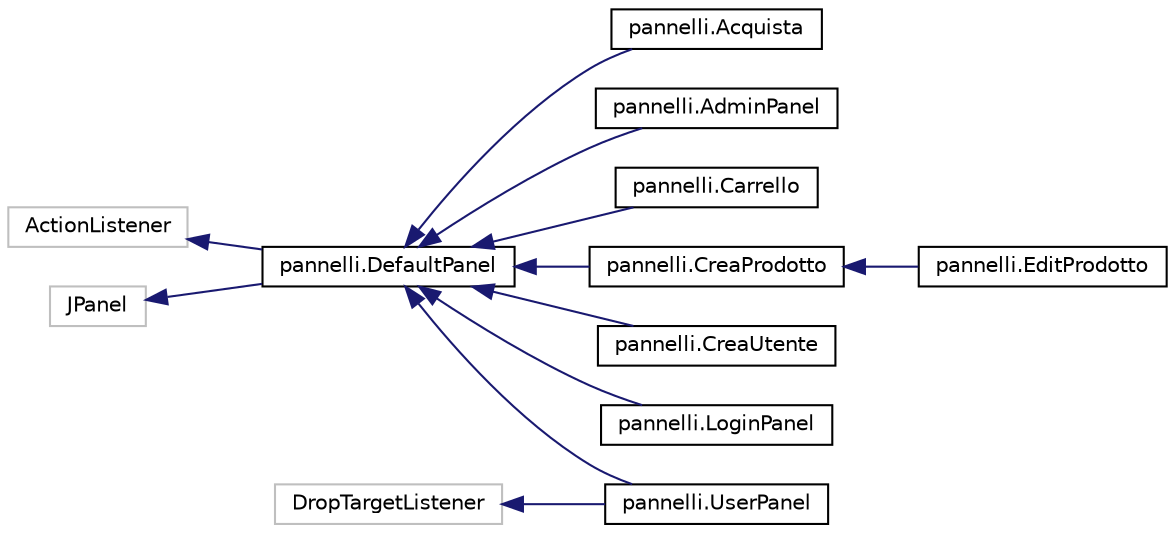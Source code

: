 digraph "Grafico della gerarchia delle classi"
{
  edge [fontname="Helvetica",fontsize="10",labelfontname="Helvetica",labelfontsize="10"];
  node [fontname="Helvetica",fontsize="10",shape=record];
  rankdir="LR";
  Node1 [label="ActionListener",height=0.2,width=0.4,color="grey75", fillcolor="white", style="filled"];
  Node1 -> Node2 [dir="back",color="midnightblue",fontsize="10",style="solid",fontname="Helvetica"];
  Node2 [label="pannelli.DefaultPanel",height=0.2,width=0.4,color="black", fillcolor="white", style="filled",URL="$classpannelli_1_1DefaultPanel.html",tooltip="classe che implementa il pannello di default dal quale tutti i pannelli del progetto estendo direttam..."];
  Node2 -> Node3 [dir="back",color="midnightblue",fontsize="10",style="solid",fontname="Helvetica"];
  Node3 [label="pannelli.Acquista",height=0.2,width=0.4,color="black", fillcolor="white", style="filled",URL="$classpannelli_1_1Acquista.html",tooltip="classe che implementa il pannello per acquistare i prodotti inseriti precedentemente nel carrello..."];
  Node2 -> Node4 [dir="back",color="midnightblue",fontsize="10",style="solid",fontname="Helvetica"];
  Node4 [label="pannelli.AdminPanel",height=0.2,width=0.4,color="black", fillcolor="white", style="filled",URL="$classpannelli_1_1AdminPanel.html",tooltip="classe che implementa il pannello per l&#39;admin il quale deve poter gestire i prodotti e visualizzarli..."];
  Node2 -> Node5 [dir="back",color="midnightblue",fontsize="10",style="solid",fontname="Helvetica"];
  Node5 [label="pannelli.Carrello",height=0.2,width=0.4,color="black", fillcolor="white", style="filled",URL="$classpannelli_1_1Carrello.html",tooltip="classe che implementa il pannello Carrello che contiene gli oggetti da acquistare e ne fa il totale d..."];
  Node2 -> Node6 [dir="back",color="midnightblue",fontsize="10",style="solid",fontname="Helvetica"];
  Node6 [label="pannelli.CreaProdotto",height=0.2,width=0.4,color="black", fillcolor="white", style="filled",URL="$classpannelli_1_1CreaProdotto.html",tooltip="classe che implementa il pannello per la creazione di un nuovo prodotto, offre quindi la possibilità ..."];
  Node6 -> Node7 [dir="back",color="midnightblue",fontsize="10",style="solid",fontname="Helvetica"];
  Node7 [label="pannelli.EditProdotto",height=0.2,width=0.4,color="black", fillcolor="white", style="filled",URL="$classpannelli_1_1EditProdotto.html",tooltip="classe che implementa il pannello per modificare un prodotto già esistente. Prende i dati in ingresso..."];
  Node2 -> Node8 [dir="back",color="midnightblue",fontsize="10",style="solid",fontname="Helvetica"];
  Node8 [label="pannelli.CreaUtente",height=0.2,width=0.4,color="black", fillcolor="white", style="filled",URL="$classpannelli_1_1CreaUtente.html",tooltip="classe che implementa il pannello per la creazione di un nuovo utente, offre quindi la possibilità di..."];
  Node2 -> Node9 [dir="back",color="midnightblue",fontsize="10",style="solid",fontname="Helvetica"];
  Node9 [label="pannelli.LoginPanel",height=0.2,width=0.4,color="black", fillcolor="white", style="filled",URL="$classpannelli_1_1LoginPanel.html",tooltip="classe che implementa il pannello per effettuare il login iniziale al programma. Da questa schermata ..."];
  Node2 -> Node10 [dir="back",color="midnightblue",fontsize="10",style="solid",fontname="Helvetica"];
  Node10 [label="pannelli.UserPanel",height=0.2,width=0.4,color="black", fillcolor="white", style="filled",URL="$classpannelli_1_1UserPanel.html",tooltip="classe che implementa il pannello per l&#39;utente nel quale può visualizzare i prodotti e cercare fra di..."];
  Node11 [label="DropTargetListener",height=0.2,width=0.4,color="grey75", fillcolor="white", style="filled"];
  Node11 -> Node10 [dir="back",color="midnightblue",fontsize="10",style="solid",fontname="Helvetica"];
  Node12 [label="JPanel",height=0.2,width=0.4,color="grey75", fillcolor="white", style="filled"];
  Node12 -> Node2 [dir="back",color="midnightblue",fontsize="10",style="solid",fontname="Helvetica"];
}
